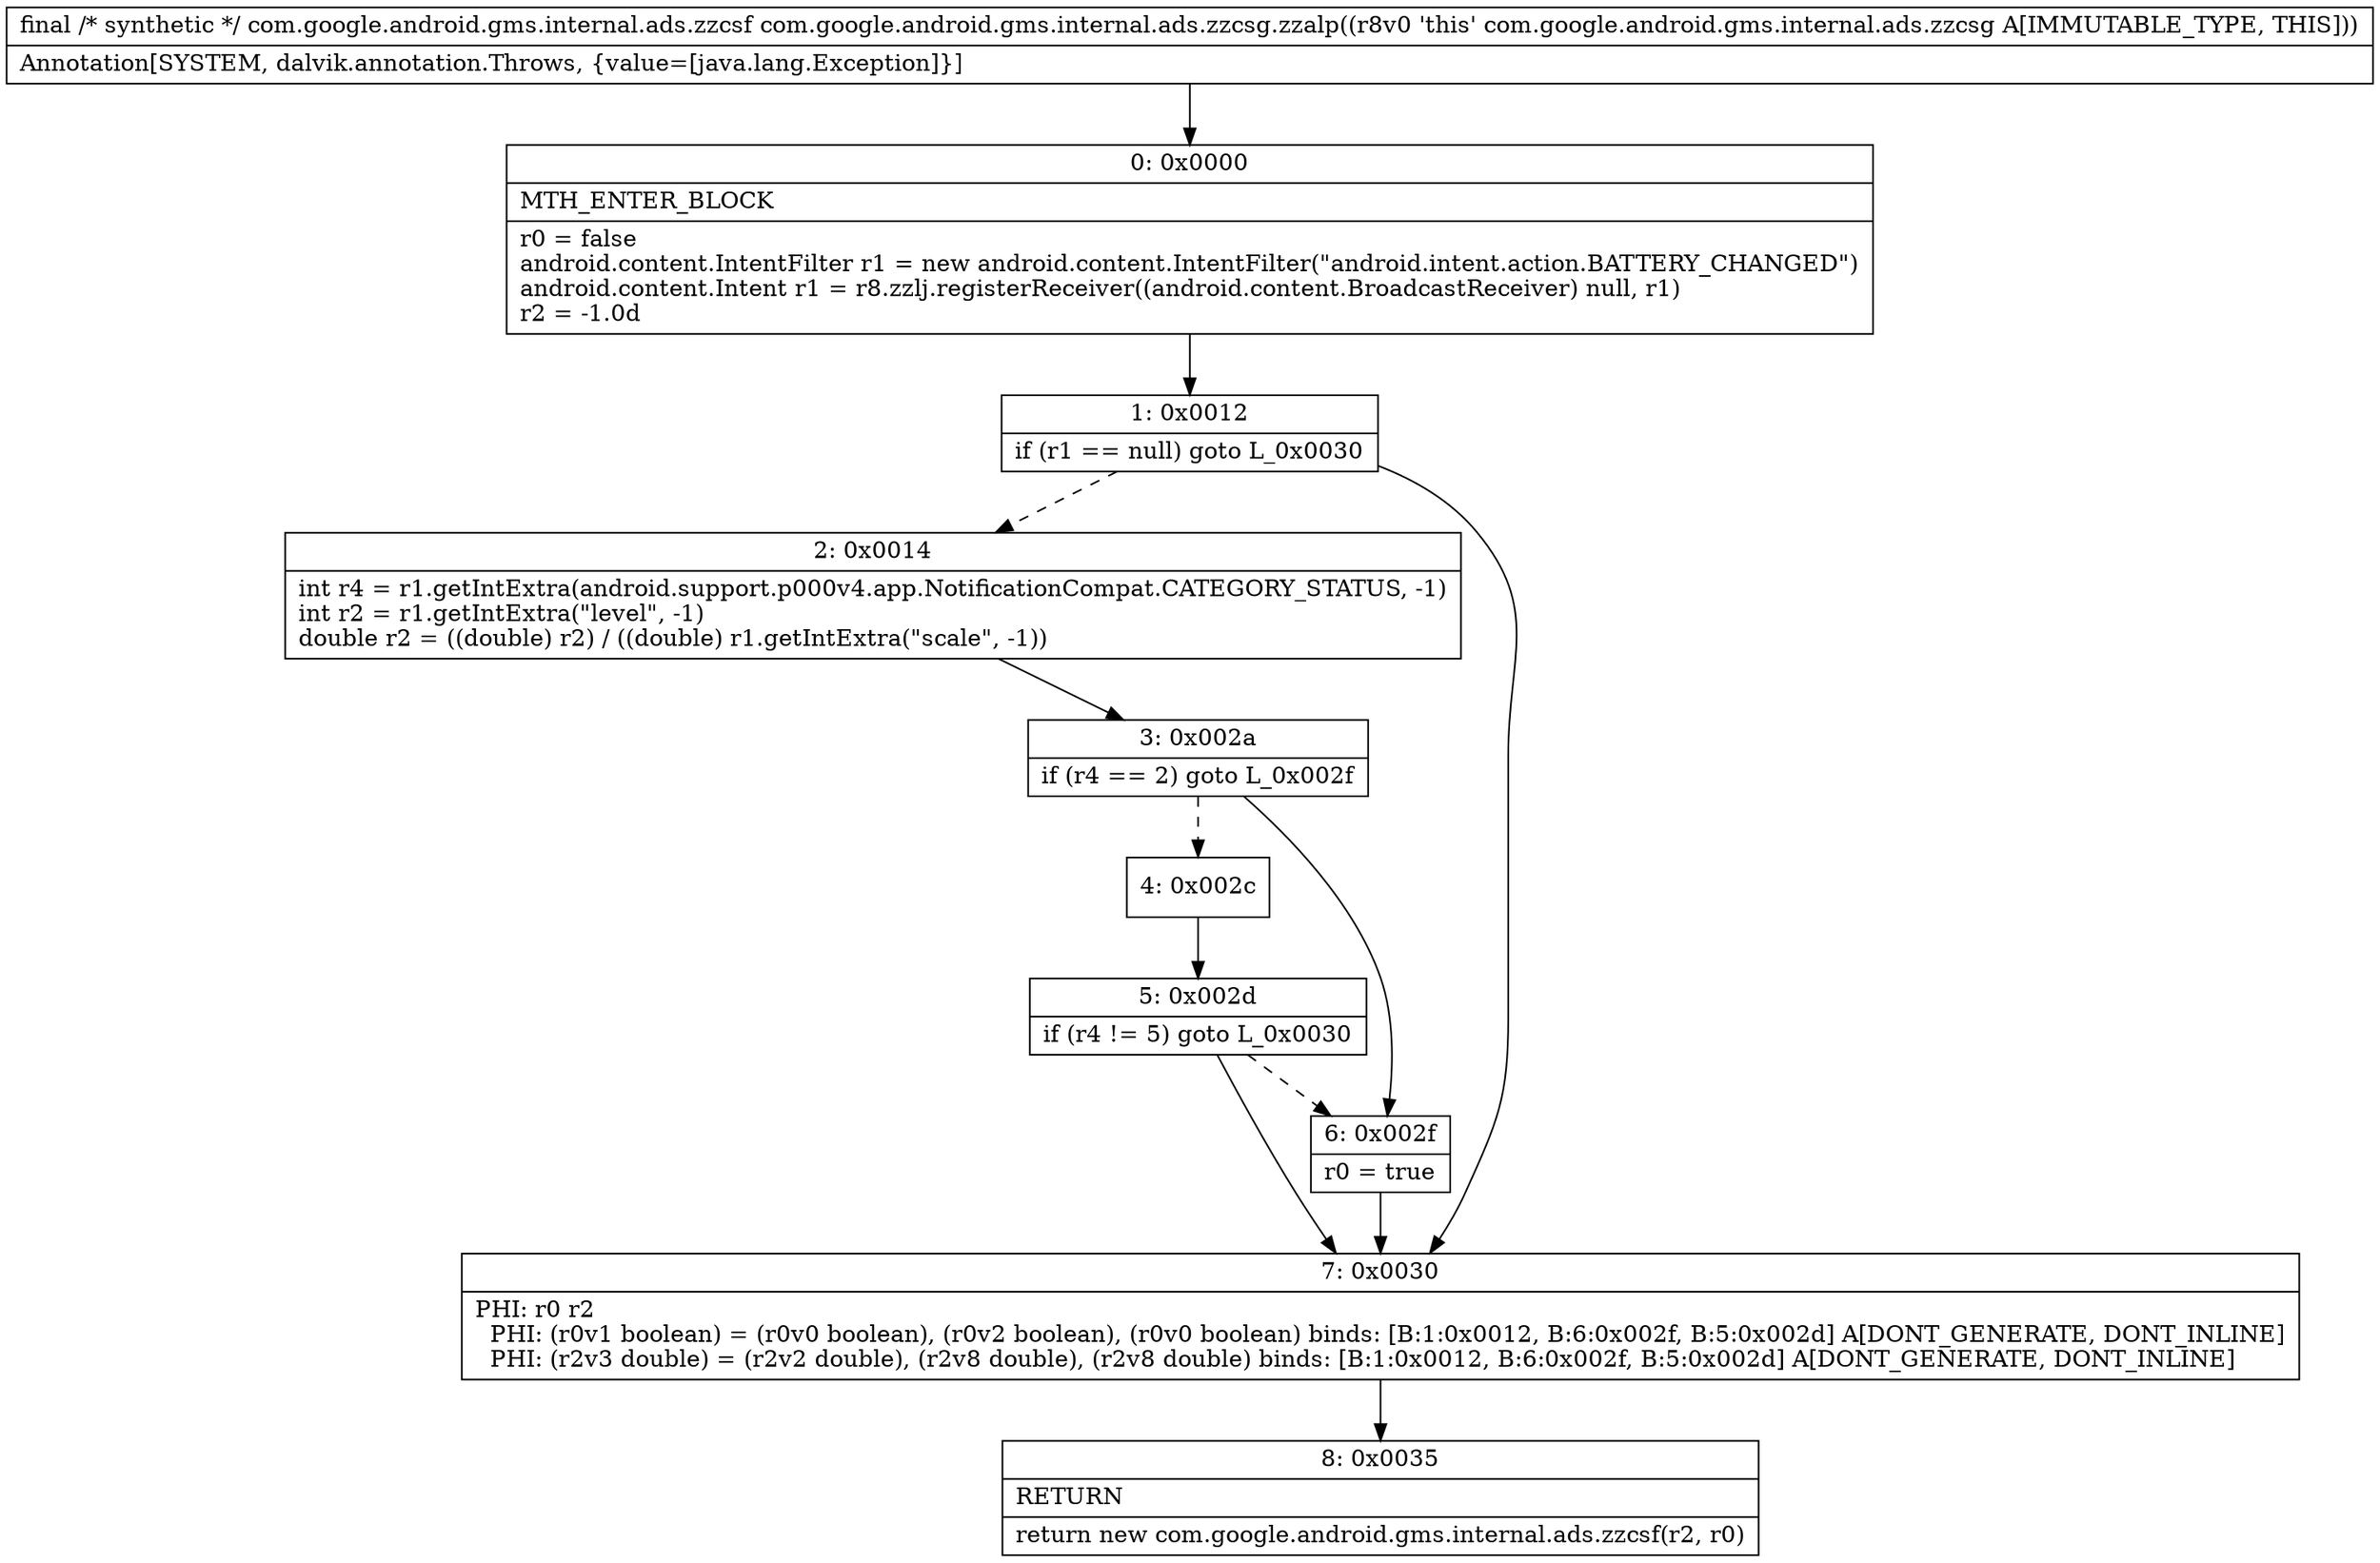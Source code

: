 digraph "CFG forcom.google.android.gms.internal.ads.zzcsg.zzalp()Lcom\/google\/android\/gms\/internal\/ads\/zzcsf;" {
Node_0 [shape=record,label="{0\:\ 0x0000|MTH_ENTER_BLOCK\l|r0 = false\landroid.content.IntentFilter r1 = new android.content.IntentFilter(\"android.intent.action.BATTERY_CHANGED\")\landroid.content.Intent r1 = r8.zzlj.registerReceiver((android.content.BroadcastReceiver) null, r1)\lr2 = \-1.0d\l}"];
Node_1 [shape=record,label="{1\:\ 0x0012|if (r1 == null) goto L_0x0030\l}"];
Node_2 [shape=record,label="{2\:\ 0x0014|int r4 = r1.getIntExtra(android.support.p000v4.app.NotificationCompat.CATEGORY_STATUS, \-1)\lint r2 = r1.getIntExtra(\"level\", \-1)\ldouble r2 = ((double) r2) \/ ((double) r1.getIntExtra(\"scale\", \-1))\l}"];
Node_3 [shape=record,label="{3\:\ 0x002a|if (r4 == 2) goto L_0x002f\l}"];
Node_4 [shape=record,label="{4\:\ 0x002c}"];
Node_5 [shape=record,label="{5\:\ 0x002d|if (r4 != 5) goto L_0x0030\l}"];
Node_6 [shape=record,label="{6\:\ 0x002f|r0 = true\l}"];
Node_7 [shape=record,label="{7\:\ 0x0030|PHI: r0 r2 \l  PHI: (r0v1 boolean) = (r0v0 boolean), (r0v2 boolean), (r0v0 boolean) binds: [B:1:0x0012, B:6:0x002f, B:5:0x002d] A[DONT_GENERATE, DONT_INLINE]\l  PHI: (r2v3 double) = (r2v2 double), (r2v8 double), (r2v8 double) binds: [B:1:0x0012, B:6:0x002f, B:5:0x002d] A[DONT_GENERATE, DONT_INLINE]\l}"];
Node_8 [shape=record,label="{8\:\ 0x0035|RETURN\l|return new com.google.android.gms.internal.ads.zzcsf(r2, r0)\l}"];
MethodNode[shape=record,label="{final \/* synthetic *\/ com.google.android.gms.internal.ads.zzcsf com.google.android.gms.internal.ads.zzcsg.zzalp((r8v0 'this' com.google.android.gms.internal.ads.zzcsg A[IMMUTABLE_TYPE, THIS]))  | Annotation[SYSTEM, dalvik.annotation.Throws, \{value=[java.lang.Exception]\}]\l}"];
MethodNode -> Node_0;
Node_0 -> Node_1;
Node_1 -> Node_2[style=dashed];
Node_1 -> Node_7;
Node_2 -> Node_3;
Node_3 -> Node_4[style=dashed];
Node_3 -> Node_6;
Node_4 -> Node_5;
Node_5 -> Node_6[style=dashed];
Node_5 -> Node_7;
Node_6 -> Node_7;
Node_7 -> Node_8;
}

